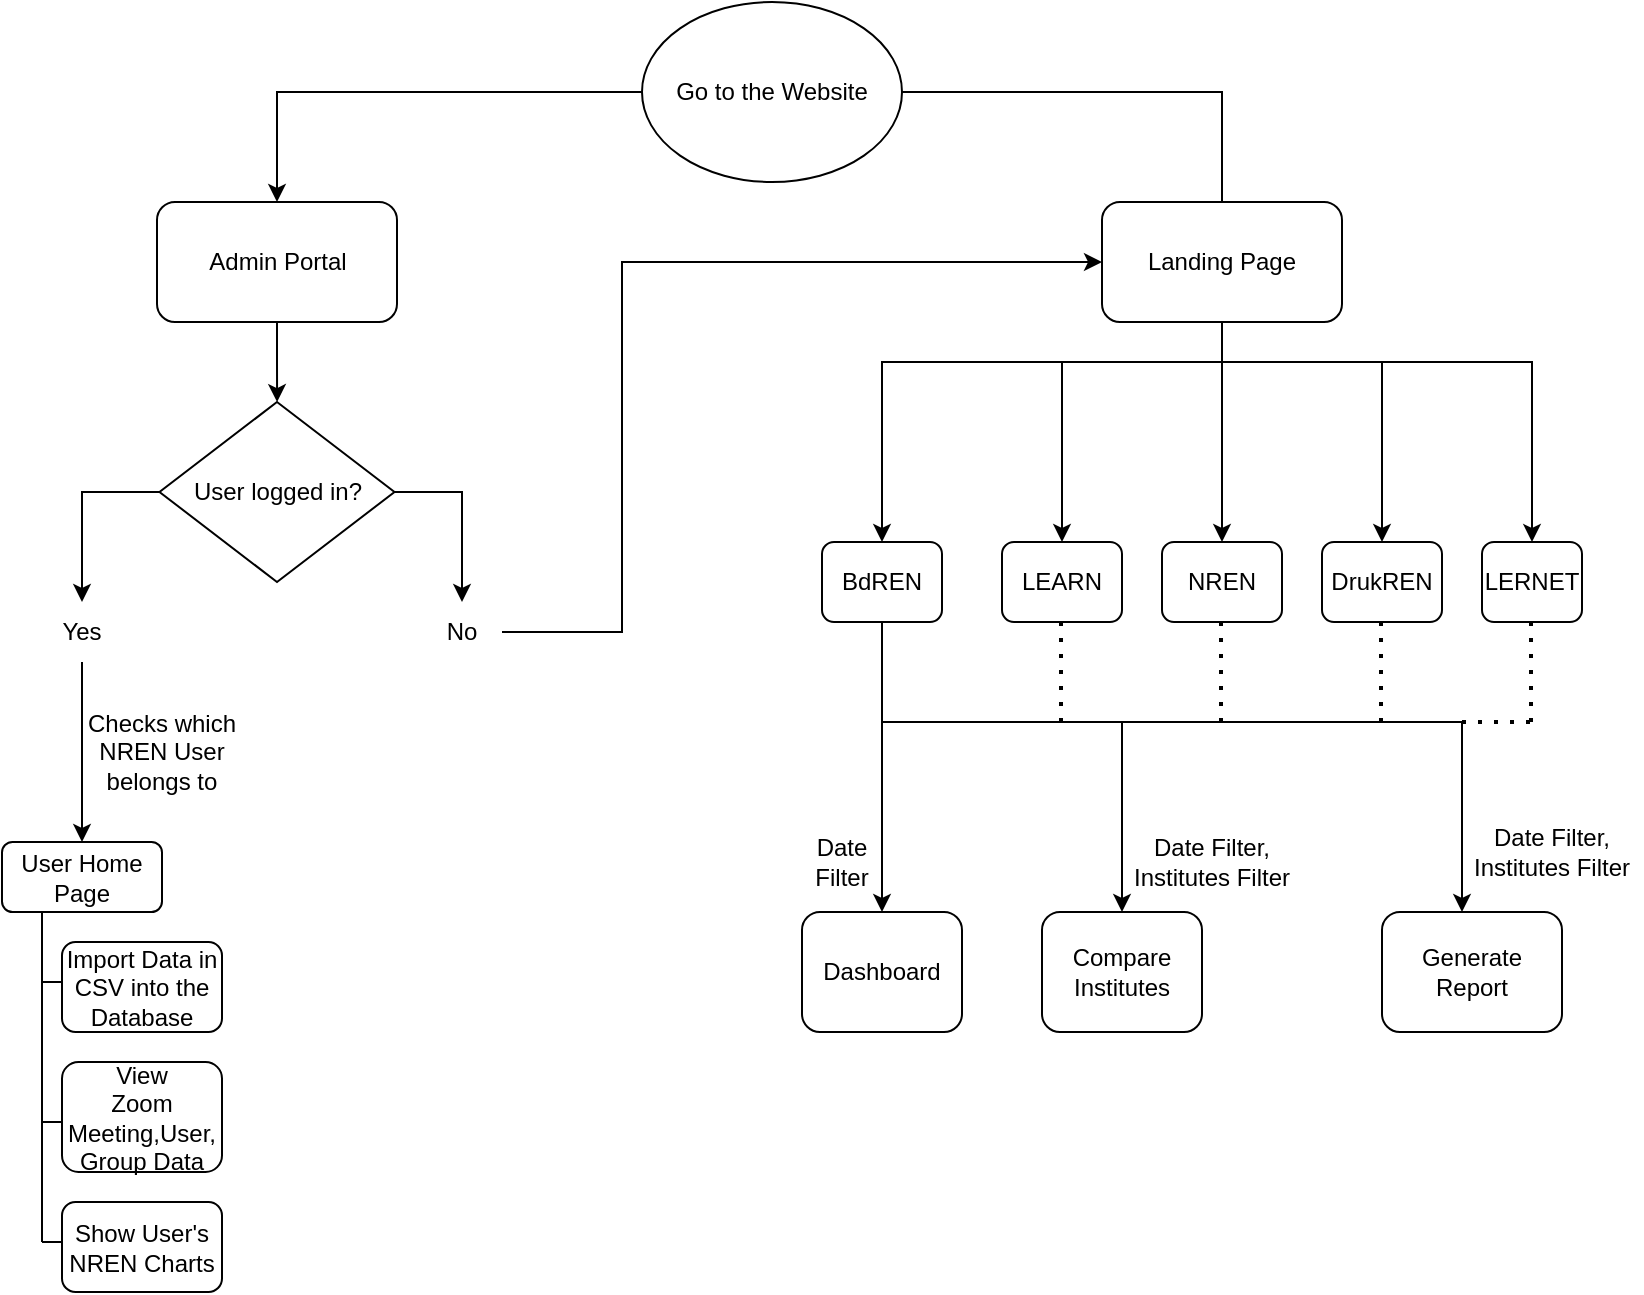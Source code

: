<mxfile version="21.3.2" type="github">
  <diagram name="Page-1" id="KQBZjkpFFZhnuDvEqm4E">
    <mxGraphModel dx="894" dy="571" grid="1" gridSize="10" guides="1" tooltips="1" connect="1" arrows="1" fold="1" page="1" pageScale="1" pageWidth="1100" pageHeight="850" math="0" shadow="0">
      <root>
        <mxCell id="0" />
        <mxCell id="1" parent="0" />
        <mxCell id="HupwBSFSqKXz8BqiKRI4-1" value="" style="edgeStyle=orthogonalEdgeStyle;rounded=0;orthogonalLoop=1;jettySize=auto;html=1;" edge="1" parent="1" source="HupwBSFSqKXz8BqiKRI4-5" target="zcl0TpE254P6r6F1_Hdg-5">
          <mxGeometry relative="1" as="geometry" />
        </mxCell>
        <mxCell id="HupwBSFSqKXz8BqiKRI4-15" value="" style="edgeStyle=orthogonalEdgeStyle;rounded=0;orthogonalLoop=1;jettySize=auto;html=1;" edge="1" parent="1" source="zcl0TpE254P6r6F1_Hdg-1" target="HupwBSFSqKXz8BqiKRI4-7">
          <mxGeometry relative="1" as="geometry">
            <Array as="points">
              <mxPoint x="620" y="45" />
              <mxPoint x="620" y="180" />
              <mxPoint x="450" y="180" />
            </Array>
          </mxGeometry>
        </mxCell>
        <mxCell id="HupwBSFSqKXz8BqiKRI4-16" style="edgeStyle=orthogonalEdgeStyle;rounded=0;orthogonalLoop=1;jettySize=auto;html=1;entryX=0.5;entryY=0;entryDx=0;entryDy=0;" edge="1" parent="1" source="zcl0TpE254P6r6F1_Hdg-1" target="HupwBSFSqKXz8BqiKRI4-11">
          <mxGeometry relative="1" as="geometry">
            <Array as="points">
              <mxPoint x="620" y="45" />
              <mxPoint x="620" y="180" />
              <mxPoint x="540" y="180" />
            </Array>
          </mxGeometry>
        </mxCell>
        <mxCell id="HupwBSFSqKXz8BqiKRI4-17" style="edgeStyle=orthogonalEdgeStyle;rounded=0;orthogonalLoop=1;jettySize=auto;html=1;entryX=0.5;entryY=0;entryDx=0;entryDy=0;" edge="1" parent="1" source="zcl0TpE254P6r6F1_Hdg-1" target="HupwBSFSqKXz8BqiKRI4-12">
          <mxGeometry relative="1" as="geometry" />
        </mxCell>
        <mxCell id="HupwBSFSqKXz8BqiKRI4-21" style="edgeStyle=orthogonalEdgeStyle;rounded=0;orthogonalLoop=1;jettySize=auto;html=1;" edge="1" parent="1" source="zcl0TpE254P6r6F1_Hdg-1" target="HupwBSFSqKXz8BqiKRI4-14">
          <mxGeometry relative="1" as="geometry">
            <Array as="points">
              <mxPoint x="620" y="45" />
              <mxPoint x="620" y="180" />
              <mxPoint x="700" y="180" />
            </Array>
          </mxGeometry>
        </mxCell>
        <mxCell id="zcl0TpE254P6r6F1_Hdg-1" value="Go to the Website" style="ellipse;whiteSpace=wrap;html=1;" parent="1" vertex="1">
          <mxGeometry x="330" width="130" height="90" as="geometry" />
        </mxCell>
        <mxCell id="HupwBSFSqKXz8BqiKRI4-3" value="" style="edgeStyle=orthogonalEdgeStyle;rounded=0;orthogonalLoop=1;jettySize=auto;html=1;" edge="1" parent="1" source="zcl0TpE254P6r6F1_Hdg-5" target="zcl0TpE254P6r6F1_Hdg-10">
          <mxGeometry relative="1" as="geometry" />
        </mxCell>
        <mxCell id="HupwBSFSqKXz8BqiKRI4-4" value="" style="edgeStyle=orthogonalEdgeStyle;rounded=0;orthogonalLoop=1;jettySize=auto;html=1;" edge="1" parent="1" source="zcl0TpE254P6r6F1_Hdg-5" target="zcl0TpE254P6r6F1_Hdg-11">
          <mxGeometry relative="1" as="geometry" />
        </mxCell>
        <mxCell id="zcl0TpE254P6r6F1_Hdg-5" value="User logged in?" style="rhombus;whiteSpace=wrap;html=1;" parent="1" vertex="1">
          <mxGeometry x="88.75" y="200" width="117.5" height="90" as="geometry" />
        </mxCell>
        <mxCell id="HupwBSFSqKXz8BqiKRI4-26" value="" style="edgeStyle=orthogonalEdgeStyle;rounded=0;orthogonalLoop=1;jettySize=auto;html=1;" edge="1" parent="1" source="zcl0TpE254P6r6F1_Hdg-10" target="HupwBSFSqKXz8BqiKRI4-25">
          <mxGeometry relative="1" as="geometry" />
        </mxCell>
        <mxCell id="zcl0TpE254P6r6F1_Hdg-10" value="Yes" style="text;html=1;strokeColor=none;fillColor=none;align=center;verticalAlign=middle;whiteSpace=wrap;rounded=0;" parent="1" vertex="1">
          <mxGeometry x="20" y="300" width="60" height="30" as="geometry" />
        </mxCell>
        <mxCell id="HupwBSFSqKXz8BqiKRI4-24" value="" style="edgeStyle=orthogonalEdgeStyle;rounded=0;orthogonalLoop=1;jettySize=auto;html=1;entryX=0;entryY=0.5;entryDx=0;entryDy=0;" edge="1" parent="1" target="HupwBSFSqKXz8BqiKRI4-53">
          <mxGeometry relative="1" as="geometry">
            <mxPoint x="260" y="315" as="sourcePoint" />
            <mxPoint x="240" y="410" as="targetPoint" />
            <Array as="points">
              <mxPoint x="320" y="315" />
              <mxPoint x="320" y="130" />
            </Array>
          </mxGeometry>
        </mxCell>
        <mxCell id="zcl0TpE254P6r6F1_Hdg-11" value="No" style="text;html=1;strokeColor=none;fillColor=none;align=center;verticalAlign=middle;whiteSpace=wrap;rounded=0;" parent="1" vertex="1">
          <mxGeometry x="210" y="300" width="60" height="30" as="geometry" />
        </mxCell>
        <mxCell id="HupwBSFSqKXz8BqiKRI4-6" value="" style="edgeStyle=orthogonalEdgeStyle;rounded=0;orthogonalLoop=1;jettySize=auto;html=1;" edge="1" parent="1" source="zcl0TpE254P6r6F1_Hdg-1" target="HupwBSFSqKXz8BqiKRI4-5">
          <mxGeometry relative="1" as="geometry">
            <mxPoint x="330" y="45" as="sourcePoint" />
            <mxPoint x="149" y="130" as="targetPoint" />
          </mxGeometry>
        </mxCell>
        <mxCell id="HupwBSFSqKXz8BqiKRI4-5" value="&lt;div&gt;Admin Portal&lt;/div&gt;" style="rounded=1;whiteSpace=wrap;html=1;" vertex="1" parent="1">
          <mxGeometry x="87.5" y="100" width="120" height="60" as="geometry" />
        </mxCell>
        <mxCell id="HupwBSFSqKXz8BqiKRI4-48" value="" style="edgeStyle=orthogonalEdgeStyle;rounded=0;orthogonalLoop=1;jettySize=auto;html=1;" edge="1" parent="1" source="HupwBSFSqKXz8BqiKRI4-7" target="HupwBSFSqKXz8BqiKRI4-45">
          <mxGeometry relative="1" as="geometry" />
        </mxCell>
        <mxCell id="HupwBSFSqKXz8BqiKRI4-49" style="edgeStyle=orthogonalEdgeStyle;rounded=0;orthogonalLoop=1;jettySize=auto;html=1;" edge="1" parent="1" source="HupwBSFSqKXz8BqiKRI4-7" target="HupwBSFSqKXz8BqiKRI4-46">
          <mxGeometry relative="1" as="geometry">
            <Array as="points">
              <mxPoint x="450" y="360" />
              <mxPoint x="570" y="360" />
            </Array>
          </mxGeometry>
        </mxCell>
        <mxCell id="HupwBSFSqKXz8BqiKRI4-50" style="edgeStyle=orthogonalEdgeStyle;rounded=0;orthogonalLoop=1;jettySize=auto;html=1;" edge="1" parent="1" source="HupwBSFSqKXz8BqiKRI4-7" target="HupwBSFSqKXz8BqiKRI4-47">
          <mxGeometry relative="1" as="geometry">
            <Array as="points">
              <mxPoint x="450" y="360" />
              <mxPoint x="740" y="360" />
            </Array>
          </mxGeometry>
        </mxCell>
        <mxCell id="HupwBSFSqKXz8BqiKRI4-7" value="BdREN" style="rounded=1;whiteSpace=wrap;html=1;" vertex="1" parent="1">
          <mxGeometry x="420" y="270" width="60" height="40" as="geometry" />
        </mxCell>
        <mxCell id="HupwBSFSqKXz8BqiKRI4-11" value="LEARN" style="rounded=1;whiteSpace=wrap;html=1;" vertex="1" parent="1">
          <mxGeometry x="510" y="270" width="60" height="40" as="geometry" />
        </mxCell>
        <mxCell id="HupwBSFSqKXz8BqiKRI4-12" value="NREN" style="rounded=1;whiteSpace=wrap;html=1;" vertex="1" parent="1">
          <mxGeometry x="590" y="270" width="60" height="40" as="geometry" />
        </mxCell>
        <mxCell id="HupwBSFSqKXz8BqiKRI4-13" value="LERNET" style="rounded=1;whiteSpace=wrap;html=1;" vertex="1" parent="1">
          <mxGeometry x="750" y="270" width="50" height="40" as="geometry" />
        </mxCell>
        <mxCell id="HupwBSFSqKXz8BqiKRI4-14" value="DrukREN" style="rounded=1;whiteSpace=wrap;html=1;" vertex="1" parent="1">
          <mxGeometry x="670" y="270" width="60" height="40" as="geometry" />
        </mxCell>
        <mxCell id="HupwBSFSqKXz8BqiKRI4-25" value="User Home Page" style="rounded=1;whiteSpace=wrap;html=1;" vertex="1" parent="1">
          <mxGeometry x="10" y="420" width="80" height="35" as="geometry" />
        </mxCell>
        <mxCell id="HupwBSFSqKXz8BqiKRI4-27" value="Checks which NREN User belongs to " style="text;html=1;strokeColor=none;fillColor=none;align=center;verticalAlign=middle;whiteSpace=wrap;rounded=0;" vertex="1" parent="1">
          <mxGeometry x="50" y="340" width="80" height="70" as="geometry" />
        </mxCell>
        <mxCell id="HupwBSFSqKXz8BqiKRI4-28" value="Import Data in CSV into the Database" style="rounded=1;whiteSpace=wrap;html=1;" vertex="1" parent="1">
          <mxGeometry x="40" y="470" width="80" height="45" as="geometry" />
        </mxCell>
        <mxCell id="HupwBSFSqKXz8BqiKRI4-29" value="&lt;div&gt;View&lt;/div&gt;&lt;div&gt;Zoom Meeting,User, Group Data&lt;br&gt;&lt;/div&gt;" style="rounded=1;whiteSpace=wrap;html=1;" vertex="1" parent="1">
          <mxGeometry x="40" y="530" width="80" height="55" as="geometry" />
        </mxCell>
        <mxCell id="HupwBSFSqKXz8BqiKRI4-31" value="Show User&#39;s NREN Charts" style="rounded=1;whiteSpace=wrap;html=1;" vertex="1" parent="1">
          <mxGeometry x="40" y="600" width="80" height="45" as="geometry" />
        </mxCell>
        <mxCell id="HupwBSFSqKXz8BqiKRI4-37" value="" style="endArrow=none;html=1;rounded=0;" edge="1" parent="1">
          <mxGeometry width="50" height="50" relative="1" as="geometry">
            <mxPoint x="30" y="620" as="sourcePoint" />
            <mxPoint x="30" y="455" as="targetPoint" />
          </mxGeometry>
        </mxCell>
        <mxCell id="HupwBSFSqKXz8BqiKRI4-38" value="" style="endArrow=none;html=1;rounded=0;" edge="1" parent="1">
          <mxGeometry width="50" height="50" relative="1" as="geometry">
            <mxPoint x="30" y="490" as="sourcePoint" />
            <mxPoint x="40" y="490" as="targetPoint" />
          </mxGeometry>
        </mxCell>
        <mxCell id="HupwBSFSqKXz8BqiKRI4-39" value="" style="endArrow=none;html=1;rounded=0;" edge="1" parent="1">
          <mxGeometry width="50" height="50" relative="1" as="geometry">
            <mxPoint x="30" y="560" as="sourcePoint" />
            <mxPoint x="40" y="560" as="targetPoint" />
          </mxGeometry>
        </mxCell>
        <mxCell id="HupwBSFSqKXz8BqiKRI4-41" value="" style="endArrow=none;html=1;rounded=0;" edge="1" parent="1">
          <mxGeometry width="50" height="50" relative="1" as="geometry">
            <mxPoint x="30" y="620" as="sourcePoint" />
            <mxPoint x="40" y="620" as="targetPoint" />
          </mxGeometry>
        </mxCell>
        <mxCell id="HupwBSFSqKXz8BqiKRI4-44" value="&lt;div&gt;Date Filter&lt;/div&gt;" style="text;html=1;strokeColor=none;fillColor=none;align=center;verticalAlign=middle;whiteSpace=wrap;rounded=0;" vertex="1" parent="1">
          <mxGeometry x="410" y="415" width="40" height="30" as="geometry" />
        </mxCell>
        <mxCell id="HupwBSFSqKXz8BqiKRI4-45" value="Dashboard" style="rounded=1;whiteSpace=wrap;html=1;" vertex="1" parent="1">
          <mxGeometry x="410" y="455" width="80" height="60" as="geometry" />
        </mxCell>
        <mxCell id="HupwBSFSqKXz8BqiKRI4-46" value="Compare Institutes" style="rounded=1;whiteSpace=wrap;html=1;" vertex="1" parent="1">
          <mxGeometry x="530" y="455" width="80" height="60" as="geometry" />
        </mxCell>
        <mxCell id="HupwBSFSqKXz8BqiKRI4-47" value="Generate Report" style="rounded=1;whiteSpace=wrap;html=1;" vertex="1" parent="1">
          <mxGeometry x="700" y="455" width="90" height="60" as="geometry" />
        </mxCell>
        <mxCell id="HupwBSFSqKXz8BqiKRI4-51" value="&lt;div&gt;Date Filter,&lt;/div&gt;&lt;div&gt;Institutes Filter&lt;br&gt;&lt;/div&gt;" style="text;html=1;strokeColor=none;fillColor=none;align=center;verticalAlign=middle;whiteSpace=wrap;rounded=0;" vertex="1" parent="1">
          <mxGeometry x="570" y="415" width="90" height="30" as="geometry" />
        </mxCell>
        <mxCell id="HupwBSFSqKXz8BqiKRI4-52" value="&lt;div&gt;Date Filter,&lt;/div&gt;&lt;div&gt;Institutes Filter&lt;br&gt;&lt;/div&gt;" style="text;html=1;strokeColor=none;fillColor=none;align=center;verticalAlign=middle;whiteSpace=wrap;rounded=0;" vertex="1" parent="1">
          <mxGeometry x="740" y="410" width="90" height="30" as="geometry" />
        </mxCell>
        <mxCell id="HupwBSFSqKXz8BqiKRI4-54" style="edgeStyle=orthogonalEdgeStyle;rounded=0;orthogonalLoop=1;jettySize=auto;html=1;" edge="1" parent="1" source="HupwBSFSqKXz8BqiKRI4-53" target="HupwBSFSqKXz8BqiKRI4-13">
          <mxGeometry relative="1" as="geometry">
            <Array as="points">
              <mxPoint x="620" y="180" />
              <mxPoint x="775" y="180" />
            </Array>
          </mxGeometry>
        </mxCell>
        <mxCell id="HupwBSFSqKXz8BqiKRI4-53" value="&lt;div&gt;Landing Page&lt;/div&gt;" style="rounded=1;whiteSpace=wrap;html=1;" vertex="1" parent="1">
          <mxGeometry x="560" y="100" width="120" height="60" as="geometry" />
        </mxCell>
        <mxCell id="HupwBSFSqKXz8BqiKRI4-55" value="" style="endArrow=none;dashed=1;html=1;dashPattern=1 3;strokeWidth=2;rounded=0;" edge="1" parent="1">
          <mxGeometry width="50" height="50" relative="1" as="geometry">
            <mxPoint x="539.5" y="360" as="sourcePoint" />
            <mxPoint x="539.5" y="310" as="targetPoint" />
          </mxGeometry>
        </mxCell>
        <mxCell id="HupwBSFSqKXz8BqiKRI4-56" value="" style="endArrow=none;dashed=1;html=1;dashPattern=1 3;strokeWidth=2;rounded=0;" edge="1" parent="1">
          <mxGeometry width="50" height="50" relative="1" as="geometry">
            <mxPoint x="619.5" y="360" as="sourcePoint" />
            <mxPoint x="619.5" y="310" as="targetPoint" />
          </mxGeometry>
        </mxCell>
        <mxCell id="HupwBSFSqKXz8BqiKRI4-57" value="" style="endArrow=none;dashed=1;html=1;dashPattern=1 3;strokeWidth=2;rounded=0;" edge="1" parent="1">
          <mxGeometry width="50" height="50" relative="1" as="geometry">
            <mxPoint x="699.5" y="360" as="sourcePoint" />
            <mxPoint x="699.5" y="310" as="targetPoint" />
          </mxGeometry>
        </mxCell>
        <mxCell id="HupwBSFSqKXz8BqiKRI4-58" value="" style="endArrow=none;dashed=1;html=1;dashPattern=1 3;strokeWidth=2;rounded=0;" edge="1" parent="1">
          <mxGeometry width="50" height="50" relative="1" as="geometry">
            <mxPoint x="774.5" y="360" as="sourcePoint" />
            <mxPoint x="774.5" y="310" as="targetPoint" />
          </mxGeometry>
        </mxCell>
        <mxCell id="HupwBSFSqKXz8BqiKRI4-59" value="" style="endArrow=none;dashed=1;html=1;dashPattern=1 3;strokeWidth=2;rounded=0;" edge="1" parent="1">
          <mxGeometry width="50" height="50" relative="1" as="geometry">
            <mxPoint x="740" y="360" as="sourcePoint" />
            <mxPoint x="780" y="360" as="targetPoint" />
          </mxGeometry>
        </mxCell>
      </root>
    </mxGraphModel>
  </diagram>
</mxfile>
